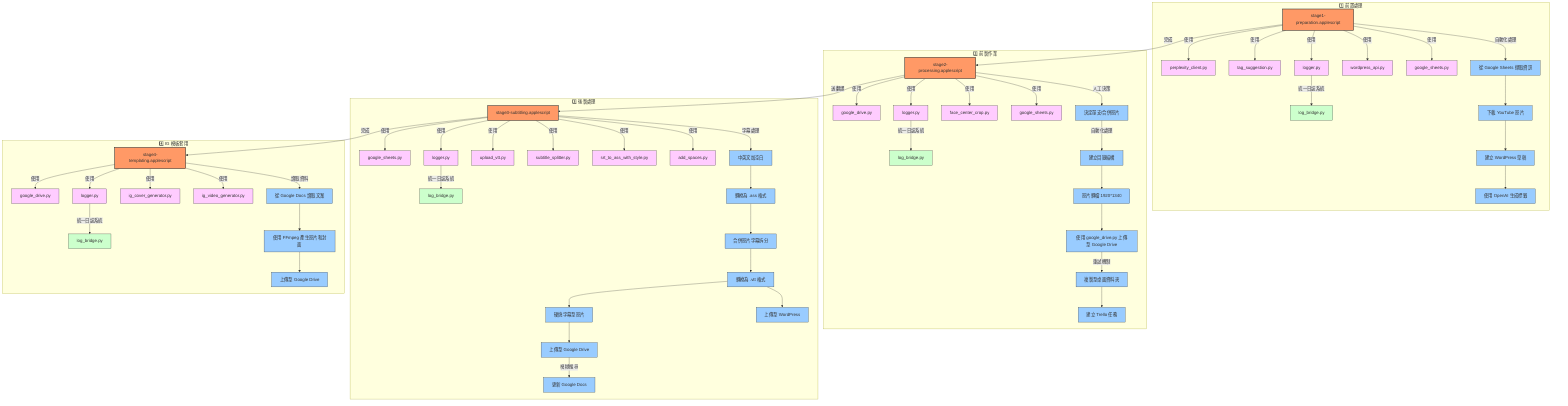 flowchart TB
    subgraph "1️⃣ 前置處理"
        A[stage1-preparation.applescript] -->|自動化處理| A1[從 Google Sheets 擷取資訊]
        A1 --> A2[下載 YouTube 影片]
        A2 --> A3[建立 WordPress 草稿]
        A3 --> A4[使用 OpenAI 生成標籤]
        A -->|使用| AA[google_sheets.py]
        A -->|使用| AB[wordpress_api.py]
        A -->|使用| AC[logger.py]
        A -->|使用| AD[tag_suggestion.py]
        A -->|使用| AE[perplexity_client.py]
        AC -->|統一日誌系統| ACL[log_bridge.py]
    end

    subgraph "2️⃣ 前製作業"
        B[stage2-processing.applescript] -->|人工決策| B1[決定單支/合併影片]
        B1 -->|自動化處理| B2[建立目錄結構]
        B2 --> B3[影片轉檔 1920*1340]
        B3 --> B4[使用 google_drive.py 上傳至 Google Drive]
        B4 -->|重試機制| B5[複製至桌面資料夾]
        B5 --> B6[建立 Trello 任務]
        B -->|使用| BA[google_sheets.py]
        B -->|使用| BB[face_center_crop.py]
        B -->|使用| BC[logger.py]
        B -->|使用| BD[google_drive.py]
        BC -->|統一日誌系統| BCL[log_bridge.py]
    end

    subgraph "3️⃣ 後製處理"
        C[stage3-subtitling.applescript] -->|字幕處理| C1[中英文加空白]
        C1 --> C2[轉換為 .ass 格式]
        C2 --> C3[合併影片字幕拆分]
        C3 --> C4[轉換為 .vtt 格式]
        C4 --> C5[上傳至 WordPress]
        C4 --> C6[硬燒字幕至影片]
        C6 --> C7[上傳至 Google Drive]
        C7 -->|模糊搜尋| C8[更新 Google Docs]
        
        C -->|使用| CA[add_spaces.py]
        C -->|使用| CB[srt_to_ass_with_style.py]
        C -->|使用| CC[subtitle_splitter.py]
        C -->|使用| CD[upload_vtt.py]
        C -->|使用| CE[logger.py]
        C -->|使用| CF[google_sheets.py]
        CE -->|統一日誌系統| CEL[log_bridge.py]
    end

    subgraph "4️⃣ IG 模板套用"
        D[stage4-templating.applescript] -->|讀取資料| D1[從 Google Docs 讀取文案]
        D1 --> D2[使用 FFmpeg 產生影片和封面]
        D2 --> D3[上傳至 Google Drive]
        D -->|使用| DA[ig_video_generator.py]
        D -->|使用| DB[ig_cover_generator.py]
        D -->|使用| DC[logger.py]
        D -->|使用| DD[google_drive.py]
        DC -->|統一日誌系統| DCL[log_bridge.py]
    end

    %% 主要流程連接
    A -->|完成| B
    B -->|送翻譯| C
    C -->|完成| D

    classDef mainScript fill:#f96,stroke:#333,stroke-width:2px;
    classDef subProcess fill:#9cf,stroke:#333,stroke-width:1px;
    classDef utility fill:#fcf,stroke:#333,stroke-width:1px;
    classDef logger fill:#cfc,stroke:#333,stroke-width:1px;
    
    class A,B,C,D mainScript;
    class A1,A2,A3,A4,B1,B2,B3,B4,B5,B6,C1,C2,C3,C4,C5,C6,C7,C8,D1,D2,D3 subProcess;
    class AA,AB,AC,AD,AE,BA,BB,BC,BD,CA,CB,CC,CD,CE,CF,DA,DB,DC,DD utility;
    class ACL,BCL,CEL,DCL logger;